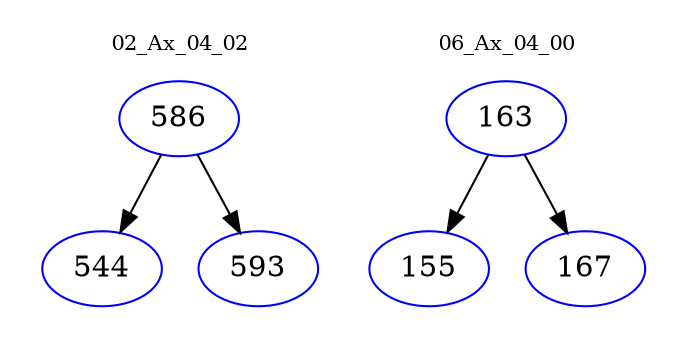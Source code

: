 digraph{
subgraph cluster_0 {
color = white
label = "02_Ax_04_02";
fontsize=10;
T0_586 [label="586", color="blue"]
T0_586 -> T0_544 [color="black"]
T0_544 [label="544", color="blue"]
T0_586 -> T0_593 [color="black"]
T0_593 [label="593", color="blue"]
}
subgraph cluster_1 {
color = white
label = "06_Ax_04_00";
fontsize=10;
T1_163 [label="163", color="blue"]
T1_163 -> T1_155 [color="black"]
T1_155 [label="155", color="blue"]
T1_163 -> T1_167 [color="black"]
T1_167 [label="167", color="blue"]
}
}
